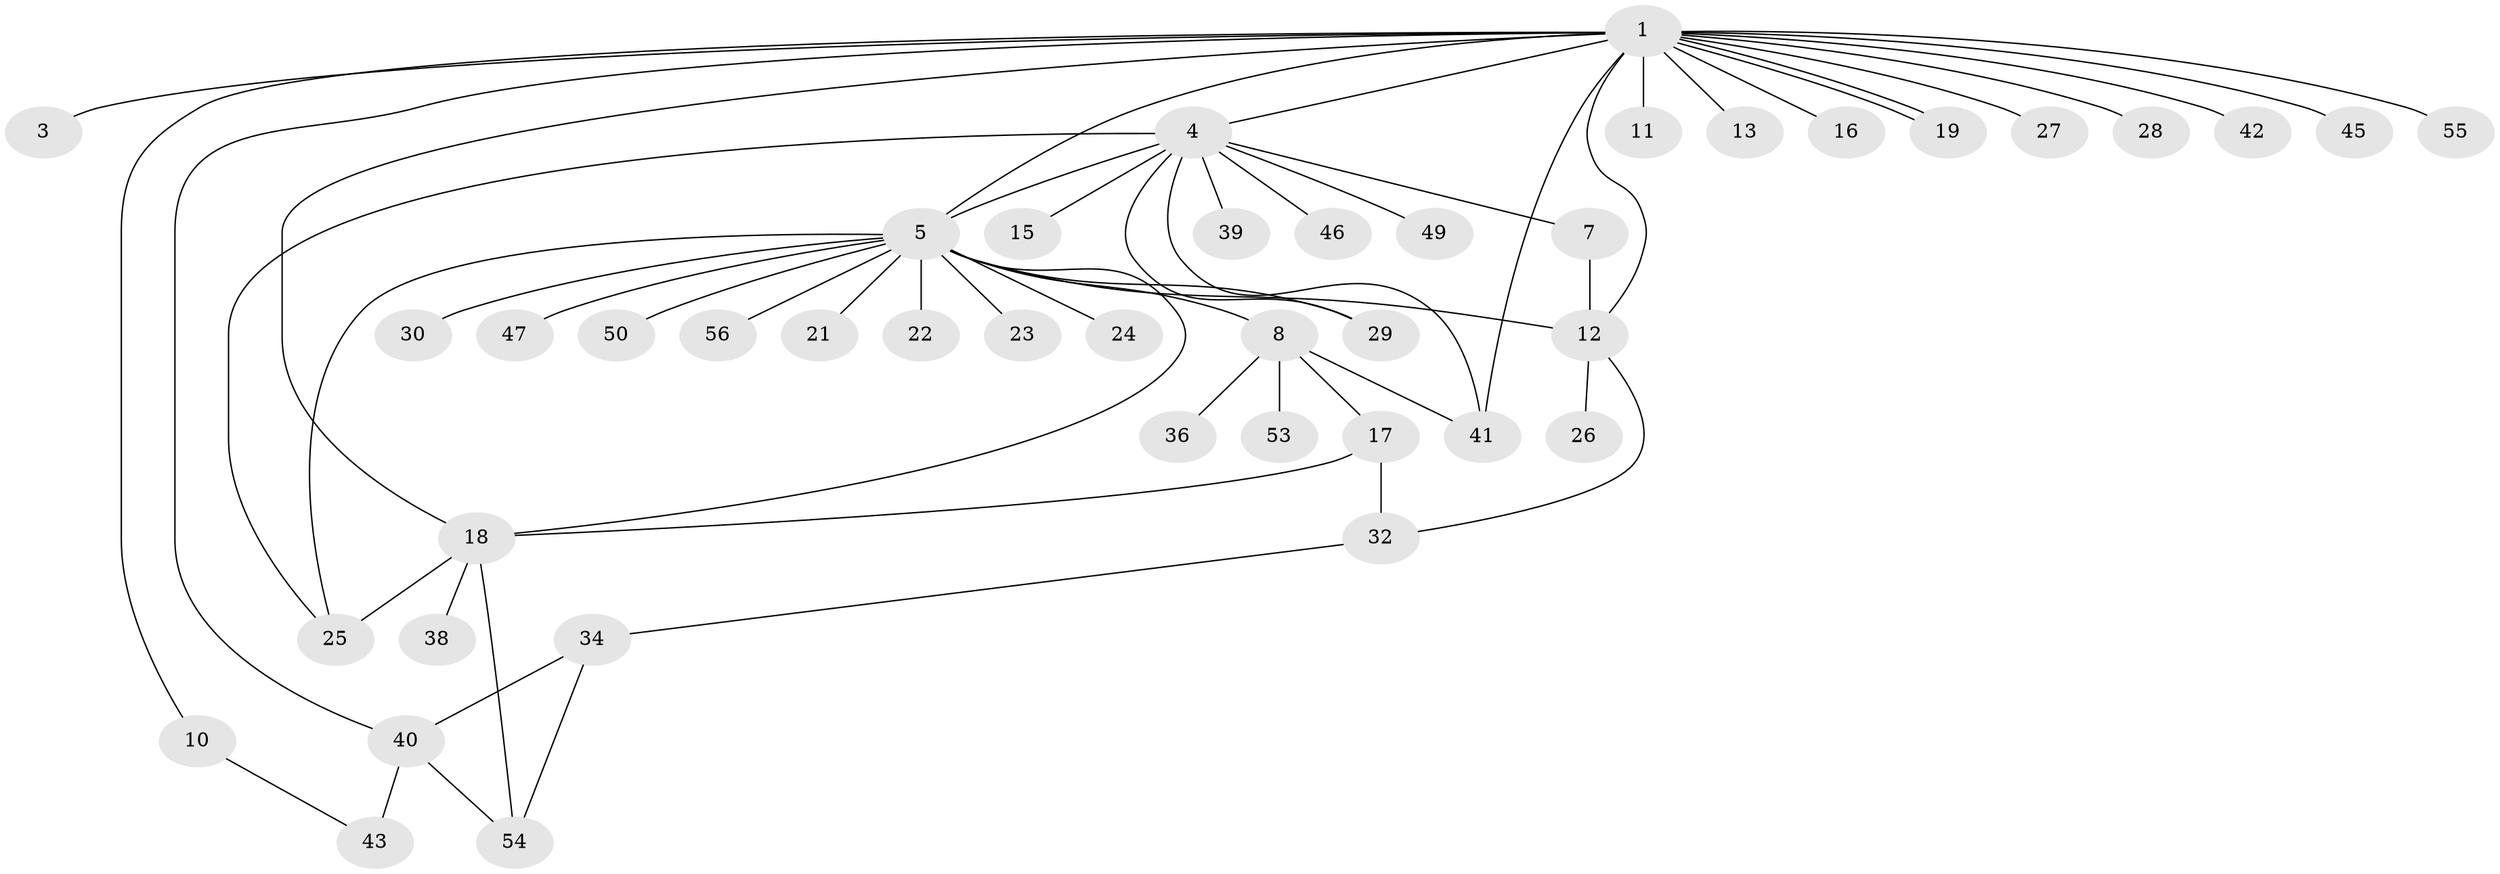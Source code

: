 // original degree distribution, {12: 0.017241379310344827, 10: 0.017241379310344827, 1: 0.4482758620689655, 11: 0.017241379310344827, 16: 0.017241379310344827, 2: 0.27586206896551724, 5: 0.017241379310344827, 6: 0.05172413793103448, 3: 0.10344827586206896, 4: 0.034482758620689655}
// Generated by graph-tools (version 1.1) at 2025/11/02/27/25 16:11:14]
// undirected, 43 vertices, 58 edges
graph export_dot {
graph [start="1"]
  node [color=gray90,style=filled];
  1 [super="+2"];
  3;
  4 [super="+6"];
  5 [super="+9"];
  7;
  8 [super="+14"];
  10 [super="+20"];
  11 [super="+35"];
  12;
  13;
  15;
  16;
  17 [super="+52"];
  18 [super="+48"];
  19 [super="+51"];
  21;
  22;
  23;
  24;
  25 [super="+31"];
  26 [super="+37"];
  27 [super="+33"];
  28;
  29;
  30;
  32 [super="+44"];
  34;
  36;
  38;
  39;
  40 [super="+58"];
  41;
  42;
  43;
  45;
  46;
  47;
  49;
  50;
  53 [super="+57"];
  54;
  55;
  56;
  1 -- 3;
  1 -- 5 [weight=2];
  1 -- 11;
  1 -- 12;
  1 -- 13;
  1 -- 18;
  1 -- 19;
  1 -- 19;
  1 -- 27;
  1 -- 41;
  1 -- 4;
  1 -- 10;
  1 -- 42;
  1 -- 45;
  1 -- 16;
  1 -- 55;
  1 -- 28;
  1 -- 40;
  4 -- 5;
  4 -- 7;
  4 -- 15;
  4 -- 25;
  4 -- 29;
  4 -- 39;
  4 -- 46;
  4 -- 49;
  4 -- 41;
  5 -- 8;
  5 -- 12 [weight=2];
  5 -- 18;
  5 -- 21;
  5 -- 22;
  5 -- 23;
  5 -- 25 [weight=2];
  5 -- 29;
  5 -- 30;
  5 -- 50;
  5 -- 24;
  5 -- 56;
  5 -- 47;
  7 -- 12;
  8 -- 17;
  8 -- 36;
  8 -- 41;
  8 -- 53;
  10 -- 43;
  12 -- 26;
  12 -- 32;
  17 -- 18;
  17 -- 32;
  18 -- 25;
  18 -- 38;
  18 -- 54;
  32 -- 34;
  34 -- 40;
  34 -- 54;
  40 -- 43;
  40 -- 54;
}
